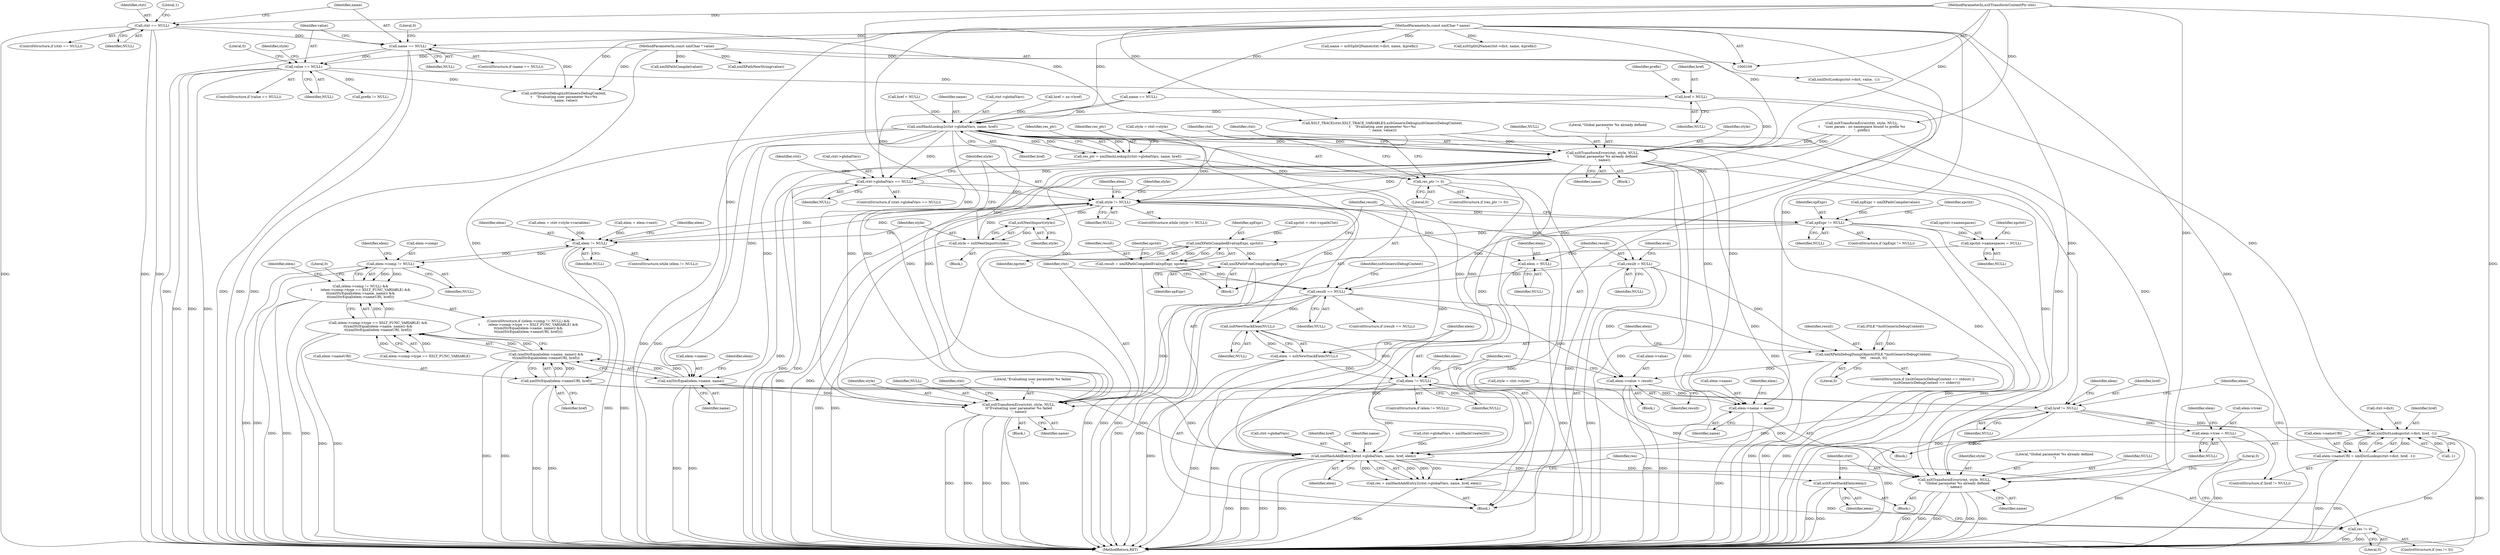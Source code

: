 digraph "0_Chrome_96dbafe288dbe2f0cc45fa3c39daf6d0c37acbab_45@pointer" {
"1000164" [label="(Call,href = NULL)"];
"1000137" [label="(Call,value == NULL)"];
"1000112" [label="(MethodParameterIn,const xmlChar * value)"];
"1000131" [label="(Call,name == NULL)"];
"1000111" [label="(MethodParameterIn,const xmlChar * name)"];
"1000124" [label="(Call,ctxt == NULL)"];
"1000110" [label="(MethodParameterIn,xsltTransformContextPtr ctxt)"];
"1000214" [label="(Call,xmlHashLookup2(ctxt->globalVars, name, href))"];
"1000212" [label="(Call,res_ptr = xmlHashLookup2(ctxt->globalVars, name, href))"];
"1000221" [label="(Call,res_ptr != 0)"];
"1000225" [label="(Call,xsltTransformError(ctxt, style, NULL,\n\t    \"Global parameter %s already defined\n\", name))"];
"1000232" [label="(Call,ctxt->globalVars == NULL)"];
"1000244" [label="(Call,style != NULL)"];
"1000256" [label="(Call,elem != NULL)"];
"1000262" [label="(Call,elem->comp != NULL)"];
"1000261" [label="(Call,(elem->comp != NULL) &&\n\t        (elem->comp->type == XSLT_FUNC_VARIABLE) &&\n\t\t(xmlStrEqual(elem->name, name)) &&\n\t\t(xmlStrEqual(elem->nameURI, href)))"];
"1000296" [label="(Call,xsltNextImport(style))"];
"1000294" [label="(Call,style = xsltNextImport(style))"];
"1000303" [label="(Call,elem = NULL)"];
"1000306" [label="(Call,result = NULL)"];
"1000437" [label="(Call,result == NULL)"];
"1000441" [label="(Call,xsltTransformError(ctxt, style, NULL,\n\t\t\"Evaluating user parameter %s failed\n\", name))"];
"1000463" [label="(Call,xmlXPathDebugDumpObject((FILE *)xsltGenericDebugContext,\n\t\t\t\t    result, 0))"];
"1000532" [label="(Call,elem->value = result)"];
"1000471" [label="(Call,xsltNewStackElem(NULL))"];
"1000469" [label="(Call,elem = xsltNewStackElem(NULL))"];
"1000474" [label="(Call,elem != NULL)"];
"1000495" [label="(Call,href != NULL)"];
"1000502" [label="(Call,xmlDictLookup(ctxt->dict, href, -1))"];
"1000498" [label="(Call,elem->nameURI = xmlDictLookup(ctxt->dict, href, -1))"];
"1000539" [label="(Call,xmlHashAddEntry2(ctxt->globalVars, name, href, elem))"];
"1000537" [label="(Call,res = xmlHashAddEntry2(ctxt->globalVars, name, href, elem))"];
"1000547" [label="(Call,res != 0)"];
"1000551" [label="(Call,xsltFreeStackElem(elem))"];
"1000553" [label="(Call,xsltTransformError(ctxt, style, NULL,\n\t    \"Global parameter %s already defined\n\", name))"];
"1000509" [label="(Call,elem->tree = NULL)"];
"1000319" [label="(Call,xpExpr != NULL)"];
"1000389" [label="(Call,xpctxt->namespaces = NULL)"];
"1000401" [label="(Call,xmlXPathCompiledEval(xpExpr, xpctxt))"];
"1000399" [label="(Call,result = xmlXPathCompiledEval(xpExpr, xpctxt))"];
"1000434" [label="(Call,xmlXPathFreeCompExpr(xpExpr))"];
"1000276" [label="(Call,xmlStrEqual(elem->name, name))"];
"1000275" [label="(Call,(xmlStrEqual(elem->name, name)) &&\n\t\t(xmlStrEqual(elem->nameURI, href)))"];
"1000267" [label="(Call,(elem->comp->type == XSLT_FUNC_VARIABLE) &&\n\t\t(xmlStrEqual(elem->name, name)) &&\n\t\t(xmlStrEqual(elem->nameURI, href)))"];
"1000478" [label="(Call,elem->name = name)"];
"1000281" [label="(Call,xmlStrEqual(elem->nameURI, href))"];
"1000396" [label="(Identifier,xpctxt)"];
"1000281" [label="(Call,xmlStrEqual(elem->nameURI, href))"];
"1000244" [label="(Call,style != NULL)"];
"1000246" [label="(Identifier,NULL)"];
"1000249" [label="(Identifier,elem)"];
"1000195" [label="(Call,href = NULL)"];
"1000228" [label="(Identifier,NULL)"];
"1000296" [label="(Call,xsltNextImport(style))"];
"1000449" [label="(Identifier,ctxt)"];
"1000500" [label="(Identifier,elem)"];
"1000142" [label="(Call,style = ctxt->style)"];
"1000282" [label="(Call,elem->nameURI)"];
"1000468" [label="(Literal,0)"];
"1000314" [label="(Call,xpExpr = xmlXPathCompile(value))"];
"1000330" [label="(Call,xpctxt = ctxt->xpathCtxt)"];
"1000549" [label="(Literal,0)"];
"1000123" [label="(ControlStructure,if (ctxt == NULL))"];
"1000155" [label="(Call,name = xsltSplitQName(ctxt->dict, name, &prefix))"];
"1000267" [label="(Call,(elem->comp->type == XSLT_FUNC_VARIABLE) &&\n\t\t(xmlStrEqual(elem->name, name)) &&\n\t\t(xmlStrEqual(elem->nameURI, href)))"];
"1000472" [label="(Identifier,NULL)"];
"1000266" [label="(Identifier,NULL)"];
"1000497" [label="(Identifier,NULL)"];
"1000258" [label="(Identifier,NULL)"];
"1000150" [label="(Call,xsltGenericDebug(xsltGenericDebugContext,\n\t    \"Evaluating user parameter %s=%s\n\", name, value))"];
"1000478" [label="(Call,elem->name = name)"];
"1000257" [label="(Identifier,elem)"];
"1000239" [label="(Identifier,ctxt)"];
"1000111" [label="(MethodParameterIn,const xmlChar * name)"];
"1000169" [label="(Identifier,prefix)"];
"1000471" [label="(Call,xsltNewStackElem(NULL))"];
"1000331" [label="(Identifier,xpctxt)"];
"1000439" [label="(Identifier,NULL)"];
"1000112" [label="(MethodParameterIn,const xmlChar * value)"];
"1000458" [label="(Identifier,xsltGenericDebugContext)"];
"1000280" [label="(Identifier,name)"];
"1000513" [label="(Identifier,NULL)"];
"1000546" [label="(ControlStructure,if (res != 0))"];
"1000297" [label="(Identifier,style)"];
"1000276" [label="(Call,xmlStrEqual(elem->name, name))"];
"1000189" [label="(Call,xsltTransformError(ctxt, style, NULL,\n\t    \"user param : no namespace bound to prefix %s\n\", prefix))"];
"1000560" [label="(Literal,0)"];
"1000212" [label="(Call,res_ptr = xmlHashLookup2(ctxt->globalVars, name, href))"];
"1000318" [label="(ControlStructure,if (xpExpr != NULL))"];
"1000236" [label="(Identifier,NULL)"];
"1000393" [label="(Identifier,NULL)"];
"1000544" [label="(Identifier,href)"];
"1000114" [label="(Block,)"];
"1000551" [label="(Call,xsltFreeStackElem(elem))"];
"1000543" [label="(Identifier,name)"];
"1000166" [label="(Identifier,NULL)"];
"1000277" [label="(Call,elem->name)"];
"1000455" [label="(ControlStructure,if ((xsltGenericDebugContext == stdout) ||\n        (xsltGenericDebugContext == stderr)))"];
"1000477" [label="(Block,)"];
"1000213" [label="(Identifier,res_ptr)"];
"1000502" [label="(Call,xmlDictLookup(ctxt->dict, href, -1))"];
"1000400" [label="(Identifier,result)"];
"1000226" [label="(Identifier,ctxt)"];
"1000320" [label="(Identifier,xpExpr)"];
"1000141" [label="(Literal,0)"];
"1000555" [label="(Identifier,style)"];
"1000445" [label="(Literal,\"Evaluating user parameter %s failed\n\")"];
"1000510" [label="(Call,elem->tree)"];
"1000516" [label="(Identifier,elem)"];
"1000261" [label="(Call,(elem->comp != NULL) &&\n\t        (elem->comp->type == XSLT_FUNC_VARIABLE) &&\n\t\t(xmlStrEqual(elem->name, name)) &&\n\t\t(xmlStrEqual(elem->nameURI, href)))"];
"1000135" [label="(Literal,0)"];
"1000129" [label="(Literal,1)"];
"1000538" [label="(Identifier,res)"];
"1000558" [label="(Identifier,name)"];
"1000233" [label="(Call,ctxt->globalVars)"];
"1000219" [label="(Identifier,href)"];
"1000147" [label="(Call,XSLT_TRACE(ctxt,XSLT_TRACE_VARIABLES,xsltGenericDebug(xsltGenericDebugContext,\n\t    \"Evaluating user parameter %s=%s\n\", name, value)))"];
"1000232" [label="(Call,ctxt->globalVars == NULL)"];
"1000469" [label="(Call,elem = xsltNewStackElem(NULL))"];
"1000275" [label="(Call,(xmlStrEqual(elem->name, name)) &&\n\t\t(xmlStrEqual(elem->nameURI, href)))"];
"1000222" [label="(Identifier,res_ptr)"];
"1000260" [label="(ControlStructure,if ((elem->comp != NULL) &&\n\t        (elem->comp->type == XSLT_FUNC_VARIABLE) &&\n\t\t(xmlStrEqual(elem->name, name)) &&\n\t\t(xmlStrEqual(elem->nameURI, href))))"];
"1000229" [label="(Literal,\"Global parameter %s already defined\n\")"];
"1000475" [label="(Identifier,elem)"];
"1000442" [label="(Identifier,ctxt)"];
"1000557" [label="(Literal,\"Global parameter %s already defined\n\")"];
"1000298" [label="(Call,style = ctxt->style)"];
"1000220" [label="(ControlStructure,if (res_ptr != 0))"];
"1000532" [label="(Call,elem->value = result)"];
"1000305" [label="(Identifier,NULL)"];
"1000470" [label="(Identifier,elem)"];
"1000473" [label="(ControlStructure,if (elem != NULL))"];
"1000126" [label="(Identifier,NULL)"];
"1000303" [label="(Call,elem = NULL)"];
"1000263" [label="(Call,elem->comp)"];
"1000132" [label="(Identifier,name)"];
"1000463" [label="(Call,xmlXPathDebugDumpObject((FILE *)xsltGenericDebugContext,\n\t\t\t\t    result, 0))"];
"1000214" [label="(Call,xmlHashLookup2(ctxt->globalVars, name, href))"];
"1000137" [label="(Call,value == NULL)"];
"1000285" [label="(Identifier,href)"];
"1000234" [label="(Identifier,ctxt)"];
"1000295" [label="(Identifier,style)"];
"1000474" [label="(Call,elem != NULL)"];
"1000255" [label="(ControlStructure,while (elem != NULL))"];
"1000256" [label="(Call,elem != NULL)"];
"1000536" [label="(Identifier,result)"];
"1000143" [label="(Identifier,style)"];
"1000507" [label="(Call,-1)"];
"1000499" [label="(Call,elem->nameURI)"];
"1000503" [label="(Call,ctxt->dict)"];
"1000550" [label="(Block,)"];
"1000262" [label="(Call,elem->comp != NULL)"];
"1000438" [label="(Identifier,result)"];
"1000138" [label="(Identifier,value)"];
"1000237" [label="(Call,ctxt->globalVars = xmlHashCreate(20))"];
"1000283" [label="(Identifier,elem)"];
"1000554" [label="(Identifier,ctxt)"];
"1000268" [label="(Call,elem->comp->type == XSLT_FUNC_VARIABLE)"];
"1000553" [label="(Call,xsltTransformError(ctxt, style, NULL,\n\t    \"Global parameter %s already defined\n\", name))"];
"1000110" [label="(MethodParameterIn,xsltTransformContextPtr ctxt)"];
"1000443" [label="(Identifier,style)"];
"1000537" [label="(Call,res = xmlHashAddEntry2(ctxt->globalVars, name, href, elem))"];
"1000539" [label="(Call,xmlHashAddEntry2(ctxt->globalVars, name, href, elem))"];
"1000545" [label="(Identifier,elem)"];
"1000552" [label="(Identifier,elem)"];
"1000223" [label="(Literal,0)"];
"1000308" [label="(Identifier,NULL)"];
"1000464" [label="(Call,(FILE *)xsltGenericDebugContext)"];
"1000206" [label="(Call,name == NULL)"];
"1000164" [label="(Call,href = NULL)"];
"1000311" [label="(Identifier,eval)"];
"1000496" [label="(Identifier,href)"];
"1000165" [label="(Identifier,href)"];
"1000511" [label="(Identifier,elem)"];
"1000495" [label="(Call,href != NULL)"];
"1000494" [label="(ControlStructure,if (href != NULL))"];
"1000498" [label="(Call,elem->nameURI = xmlDictLookup(ctxt->dict, href, -1))"];
"1000547" [label="(Call,res != 0)"];
"1000479" [label="(Call,elem->name)"];
"1000225" [label="(Call,xsltTransformError(ctxt, style, NULL,\n\t    \"Global parameter %s already defined\n\", name))"];
"1000304" [label="(Identifier,elem)"];
"1000231" [label="(ControlStructure,if (ctxt->globalVars == NULL))"];
"1000437" [label="(Call,result == NULL)"];
"1000248" [label="(Call,elem = ctxt->style->variables)"];
"1000509" [label="(Call,elem->tree = NULL)"];
"1000307" [label="(Identifier,result)"];
"1000390" [label="(Call,xpctxt->namespaces)"];
"1000289" [label="(Call,elem = elem->next)"];
"1000487" [label="(Call,xmlDictLookup(ctxt->dict, value, -1))"];
"1000548" [label="(Identifier,res)"];
"1000403" [label="(Identifier,xpctxt)"];
"1000506" [label="(Identifier,href)"];
"1000243" [label="(ControlStructure,while (style != NULL))"];
"1000476" [label="(Identifier,NULL)"];
"1000299" [label="(Identifier,style)"];
"1000533" [label="(Call,elem->value)"];
"1000124" [label="(Call,ctxt == NULL)"];
"1000399" [label="(Call,result = xmlXPathCompiledEval(xpExpr, xpctxt))"];
"1000446" [label="(Identifier,name)"];
"1000480" [label="(Identifier,elem)"];
"1000556" [label="(Identifier,NULL)"];
"1000531" [label="(Block,)"];
"1000157" [label="(Call,xsltSplitQName(ctxt->dict, name, &prefix))"];
"1000321" [label="(Identifier,NULL)"];
"1000294" [label="(Call,style = xsltNextImport(style))"];
"1000200" [label="(Call,href = ns->href)"];
"1000168" [label="(Call,prefix != NULL)"];
"1000316" [label="(Call,xmlXPathCompile(value))"];
"1000528" [label="(Call,xmlXPathNewString(value))"];
"1000227" [label="(Identifier,style)"];
"1000436" [label="(ControlStructure,if (result == NULL))"];
"1000136" [label="(ControlStructure,if (value == NULL))"];
"1000319" [label="(Call,xpExpr != NULL)"];
"1000440" [label="(Block,)"];
"1000467" [label="(Identifier,result)"];
"1000406" [label="(Identifier,xpctxt)"];
"1000131" [label="(Call,name == NULL)"];
"1000290" [label="(Identifier,elem)"];
"1000133" [label="(Identifier,NULL)"];
"1000221" [label="(Call,res_ptr != 0)"];
"1000230" [label="(Identifier,name)"];
"1000401" [label="(Call,xmlXPathCompiledEval(xpExpr, xpctxt))"];
"1000485" [label="(Identifier,elem)"];
"1000271" [label="(Identifier,elem)"];
"1000125" [label="(Identifier,ctxt)"];
"1000561" [label="(MethodReturn,RET)"];
"1000306" [label="(Call,result = NULL)"];
"1000139" [label="(Identifier,NULL)"];
"1000540" [label="(Call,ctxt->globalVars)"];
"1000247" [label="(Block,)"];
"1000224" [label="(Block,)"];
"1000288" [label="(Literal,0)"];
"1000322" [label="(Block,)"];
"1000264" [label="(Identifier,elem)"];
"1000444" [label="(Identifier,NULL)"];
"1000482" [label="(Identifier,name)"];
"1000130" [label="(ControlStructure,if (name == NULL))"];
"1000389" [label="(Call,xpctxt->namespaces = NULL)"];
"1000245" [label="(Identifier,style)"];
"1000434" [label="(Call,xmlXPathFreeCompExpr(xpExpr))"];
"1000402" [label="(Identifier,xpExpr)"];
"1000218" [label="(Identifier,name)"];
"1000435" [label="(Identifier,xpExpr)"];
"1000441" [label="(Call,xsltTransformError(ctxt, style, NULL,\n\t\t\"Evaluating user parameter %s failed\n\", name))"];
"1000215" [label="(Call,ctxt->globalVars)"];
"1000164" -> "1000114"  [label="AST: "];
"1000164" -> "1000166"  [label="CFG: "];
"1000165" -> "1000164"  [label="AST: "];
"1000166" -> "1000164"  [label="AST: "];
"1000169" -> "1000164"  [label="CFG: "];
"1000164" -> "1000561"  [label="DDG: "];
"1000137" -> "1000164"  [label="DDG: "];
"1000164" -> "1000214"  [label="DDG: "];
"1000137" -> "1000136"  [label="AST: "];
"1000137" -> "1000139"  [label="CFG: "];
"1000138" -> "1000137"  [label="AST: "];
"1000139" -> "1000137"  [label="AST: "];
"1000141" -> "1000137"  [label="CFG: "];
"1000143" -> "1000137"  [label="CFG: "];
"1000137" -> "1000561"  [label="DDG: "];
"1000137" -> "1000561"  [label="DDG: "];
"1000137" -> "1000561"  [label="DDG: "];
"1000112" -> "1000137"  [label="DDG: "];
"1000131" -> "1000137"  [label="DDG: "];
"1000137" -> "1000150"  [label="DDG: "];
"1000137" -> "1000168"  [label="DDG: "];
"1000112" -> "1000109"  [label="AST: "];
"1000112" -> "1000561"  [label="DDG: "];
"1000112" -> "1000150"  [label="DDG: "];
"1000112" -> "1000316"  [label="DDG: "];
"1000112" -> "1000487"  [label="DDG: "];
"1000112" -> "1000528"  [label="DDG: "];
"1000131" -> "1000130"  [label="AST: "];
"1000131" -> "1000133"  [label="CFG: "];
"1000132" -> "1000131"  [label="AST: "];
"1000133" -> "1000131"  [label="AST: "];
"1000135" -> "1000131"  [label="CFG: "];
"1000138" -> "1000131"  [label="CFG: "];
"1000131" -> "1000561"  [label="DDG: "];
"1000131" -> "1000561"  [label="DDG: "];
"1000131" -> "1000561"  [label="DDG: "];
"1000111" -> "1000131"  [label="DDG: "];
"1000124" -> "1000131"  [label="DDG: "];
"1000131" -> "1000150"  [label="DDG: "];
"1000111" -> "1000109"  [label="AST: "];
"1000111" -> "1000561"  [label="DDG: "];
"1000111" -> "1000150"  [label="DDG: "];
"1000111" -> "1000155"  [label="DDG: "];
"1000111" -> "1000157"  [label="DDG: "];
"1000111" -> "1000206"  [label="DDG: "];
"1000111" -> "1000214"  [label="DDG: "];
"1000111" -> "1000225"  [label="DDG: "];
"1000111" -> "1000276"  [label="DDG: "];
"1000111" -> "1000441"  [label="DDG: "];
"1000111" -> "1000478"  [label="DDG: "];
"1000111" -> "1000539"  [label="DDG: "];
"1000111" -> "1000553"  [label="DDG: "];
"1000124" -> "1000123"  [label="AST: "];
"1000124" -> "1000126"  [label="CFG: "];
"1000125" -> "1000124"  [label="AST: "];
"1000126" -> "1000124"  [label="AST: "];
"1000129" -> "1000124"  [label="CFG: "];
"1000132" -> "1000124"  [label="CFG: "];
"1000124" -> "1000561"  [label="DDG: "];
"1000124" -> "1000561"  [label="DDG: "];
"1000124" -> "1000561"  [label="DDG: "];
"1000110" -> "1000124"  [label="DDG: "];
"1000124" -> "1000147"  [label="DDG: "];
"1000110" -> "1000109"  [label="AST: "];
"1000110" -> "1000561"  [label="DDG: "];
"1000110" -> "1000147"  [label="DDG: "];
"1000110" -> "1000189"  [label="DDG: "];
"1000110" -> "1000225"  [label="DDG: "];
"1000110" -> "1000441"  [label="DDG: "];
"1000110" -> "1000553"  [label="DDG: "];
"1000214" -> "1000212"  [label="AST: "];
"1000214" -> "1000219"  [label="CFG: "];
"1000215" -> "1000214"  [label="AST: "];
"1000218" -> "1000214"  [label="AST: "];
"1000219" -> "1000214"  [label="AST: "];
"1000212" -> "1000214"  [label="CFG: "];
"1000214" -> "1000561"  [label="DDG: "];
"1000214" -> "1000561"  [label="DDG: "];
"1000214" -> "1000212"  [label="DDG: "];
"1000214" -> "1000212"  [label="DDG: "];
"1000214" -> "1000212"  [label="DDG: "];
"1000206" -> "1000214"  [label="DDG: "];
"1000200" -> "1000214"  [label="DDG: "];
"1000195" -> "1000214"  [label="DDG: "];
"1000214" -> "1000225"  [label="DDG: "];
"1000214" -> "1000232"  [label="DDG: "];
"1000214" -> "1000276"  [label="DDG: "];
"1000214" -> "1000281"  [label="DDG: "];
"1000214" -> "1000441"  [label="DDG: "];
"1000214" -> "1000478"  [label="DDG: "];
"1000214" -> "1000495"  [label="DDG: "];
"1000214" -> "1000539"  [label="DDG: "];
"1000214" -> "1000539"  [label="DDG: "];
"1000212" -> "1000114"  [label="AST: "];
"1000213" -> "1000212"  [label="AST: "];
"1000222" -> "1000212"  [label="CFG: "];
"1000212" -> "1000561"  [label="DDG: "];
"1000212" -> "1000221"  [label="DDG: "];
"1000221" -> "1000220"  [label="AST: "];
"1000221" -> "1000223"  [label="CFG: "];
"1000222" -> "1000221"  [label="AST: "];
"1000223" -> "1000221"  [label="AST: "];
"1000226" -> "1000221"  [label="CFG: "];
"1000234" -> "1000221"  [label="CFG: "];
"1000221" -> "1000561"  [label="DDG: "];
"1000221" -> "1000561"  [label="DDG: "];
"1000225" -> "1000224"  [label="AST: "];
"1000225" -> "1000230"  [label="CFG: "];
"1000226" -> "1000225"  [label="AST: "];
"1000227" -> "1000225"  [label="AST: "];
"1000228" -> "1000225"  [label="AST: "];
"1000229" -> "1000225"  [label="AST: "];
"1000230" -> "1000225"  [label="AST: "];
"1000234" -> "1000225"  [label="CFG: "];
"1000225" -> "1000561"  [label="DDG: "];
"1000225" -> "1000561"  [label="DDG: "];
"1000225" -> "1000561"  [label="DDG: "];
"1000189" -> "1000225"  [label="DDG: "];
"1000189" -> "1000225"  [label="DDG: "];
"1000147" -> "1000225"  [label="DDG: "];
"1000142" -> "1000225"  [label="DDG: "];
"1000206" -> "1000225"  [label="DDG: "];
"1000225" -> "1000232"  [label="DDG: "];
"1000225" -> "1000244"  [label="DDG: "];
"1000225" -> "1000276"  [label="DDG: "];
"1000225" -> "1000441"  [label="DDG: "];
"1000225" -> "1000441"  [label="DDG: "];
"1000225" -> "1000478"  [label="DDG: "];
"1000225" -> "1000539"  [label="DDG: "];
"1000225" -> "1000553"  [label="DDG: "];
"1000232" -> "1000231"  [label="AST: "];
"1000232" -> "1000236"  [label="CFG: "];
"1000233" -> "1000232"  [label="AST: "];
"1000236" -> "1000232"  [label="AST: "];
"1000239" -> "1000232"  [label="CFG: "];
"1000245" -> "1000232"  [label="CFG: "];
"1000232" -> "1000561"  [label="DDG: "];
"1000232" -> "1000561"  [label="DDG: "];
"1000206" -> "1000232"  [label="DDG: "];
"1000232" -> "1000244"  [label="DDG: "];
"1000232" -> "1000539"  [label="DDG: "];
"1000244" -> "1000243"  [label="AST: "];
"1000244" -> "1000246"  [label="CFG: "];
"1000245" -> "1000244"  [label="AST: "];
"1000246" -> "1000244"  [label="AST: "];
"1000249" -> "1000244"  [label="CFG: "];
"1000299" -> "1000244"  [label="CFG: "];
"1000244" -> "1000561"  [label="DDG: "];
"1000244" -> "1000561"  [label="DDG: "];
"1000189" -> "1000244"  [label="DDG: "];
"1000294" -> "1000244"  [label="DDG: "];
"1000142" -> "1000244"  [label="DDG: "];
"1000256" -> "1000244"  [label="DDG: "];
"1000244" -> "1000256"  [label="DDG: "];
"1000244" -> "1000296"  [label="DDG: "];
"1000244" -> "1000303"  [label="DDG: "];
"1000244" -> "1000306"  [label="DDG: "];
"1000244" -> "1000319"  [label="DDG: "];
"1000244" -> "1000471"  [label="DDG: "];
"1000256" -> "1000255"  [label="AST: "];
"1000256" -> "1000258"  [label="CFG: "];
"1000257" -> "1000256"  [label="AST: "];
"1000258" -> "1000256"  [label="AST: "];
"1000264" -> "1000256"  [label="CFG: "];
"1000295" -> "1000256"  [label="CFG: "];
"1000256" -> "1000561"  [label="DDG: "];
"1000256" -> "1000561"  [label="DDG: "];
"1000289" -> "1000256"  [label="DDG: "];
"1000248" -> "1000256"  [label="DDG: "];
"1000262" -> "1000256"  [label="DDG: "];
"1000256" -> "1000262"  [label="DDG: "];
"1000262" -> "1000261"  [label="AST: "];
"1000262" -> "1000266"  [label="CFG: "];
"1000263" -> "1000262"  [label="AST: "];
"1000266" -> "1000262"  [label="AST: "];
"1000271" -> "1000262"  [label="CFG: "];
"1000261" -> "1000262"  [label="CFG: "];
"1000262" -> "1000561"  [label="DDG: "];
"1000262" -> "1000561"  [label="DDG: "];
"1000262" -> "1000261"  [label="DDG: "];
"1000262" -> "1000261"  [label="DDG: "];
"1000261" -> "1000260"  [label="AST: "];
"1000261" -> "1000267"  [label="CFG: "];
"1000267" -> "1000261"  [label="AST: "];
"1000288" -> "1000261"  [label="CFG: "];
"1000290" -> "1000261"  [label="CFG: "];
"1000261" -> "1000561"  [label="DDG: "];
"1000261" -> "1000561"  [label="DDG: "];
"1000261" -> "1000561"  [label="DDG: "];
"1000267" -> "1000261"  [label="DDG: "];
"1000267" -> "1000261"  [label="DDG: "];
"1000296" -> "1000294"  [label="AST: "];
"1000296" -> "1000297"  [label="CFG: "];
"1000297" -> "1000296"  [label="AST: "];
"1000294" -> "1000296"  [label="CFG: "];
"1000296" -> "1000294"  [label="DDG: "];
"1000294" -> "1000247"  [label="AST: "];
"1000295" -> "1000294"  [label="AST: "];
"1000245" -> "1000294"  [label="CFG: "];
"1000294" -> "1000561"  [label="DDG: "];
"1000303" -> "1000114"  [label="AST: "];
"1000303" -> "1000305"  [label="CFG: "];
"1000304" -> "1000303"  [label="AST: "];
"1000305" -> "1000303"  [label="AST: "];
"1000307" -> "1000303"  [label="CFG: "];
"1000303" -> "1000561"  [label="DDG: "];
"1000306" -> "1000114"  [label="AST: "];
"1000306" -> "1000308"  [label="CFG: "];
"1000307" -> "1000306"  [label="AST: "];
"1000308" -> "1000306"  [label="AST: "];
"1000311" -> "1000306"  [label="CFG: "];
"1000306" -> "1000561"  [label="DDG: "];
"1000306" -> "1000437"  [label="DDG: "];
"1000306" -> "1000463"  [label="DDG: "];
"1000306" -> "1000532"  [label="DDG: "];
"1000437" -> "1000436"  [label="AST: "];
"1000437" -> "1000439"  [label="CFG: "];
"1000438" -> "1000437"  [label="AST: "];
"1000439" -> "1000437"  [label="AST: "];
"1000442" -> "1000437"  [label="CFG: "];
"1000458" -> "1000437"  [label="CFG: "];
"1000437" -> "1000561"  [label="DDG: "];
"1000437" -> "1000561"  [label="DDG: "];
"1000399" -> "1000437"  [label="DDG: "];
"1000319" -> "1000437"  [label="DDG: "];
"1000437" -> "1000441"  [label="DDG: "];
"1000437" -> "1000463"  [label="DDG: "];
"1000437" -> "1000471"  [label="DDG: "];
"1000437" -> "1000532"  [label="DDG: "];
"1000441" -> "1000440"  [label="AST: "];
"1000441" -> "1000446"  [label="CFG: "];
"1000442" -> "1000441"  [label="AST: "];
"1000443" -> "1000441"  [label="AST: "];
"1000444" -> "1000441"  [label="AST: "];
"1000445" -> "1000441"  [label="AST: "];
"1000446" -> "1000441"  [label="AST: "];
"1000449" -> "1000441"  [label="CFG: "];
"1000441" -> "1000561"  [label="DDG: "];
"1000441" -> "1000561"  [label="DDG: "];
"1000441" -> "1000561"  [label="DDG: "];
"1000441" -> "1000561"  [label="DDG: "];
"1000441" -> "1000561"  [label="DDG: "];
"1000189" -> "1000441"  [label="DDG: "];
"1000147" -> "1000441"  [label="DDG: "];
"1000298" -> "1000441"  [label="DDG: "];
"1000276" -> "1000441"  [label="DDG: "];
"1000463" -> "1000455"  [label="AST: "];
"1000463" -> "1000468"  [label="CFG: "];
"1000464" -> "1000463"  [label="AST: "];
"1000467" -> "1000463"  [label="AST: "];
"1000468" -> "1000463"  [label="AST: "];
"1000470" -> "1000463"  [label="CFG: "];
"1000463" -> "1000561"  [label="DDG: "];
"1000463" -> "1000561"  [label="DDG: "];
"1000463" -> "1000561"  [label="DDG: "];
"1000464" -> "1000463"  [label="DDG: "];
"1000463" -> "1000532"  [label="DDG: "];
"1000532" -> "1000531"  [label="AST: "];
"1000532" -> "1000536"  [label="CFG: "];
"1000533" -> "1000532"  [label="AST: "];
"1000536" -> "1000532"  [label="AST: "];
"1000538" -> "1000532"  [label="CFG: "];
"1000532" -> "1000561"  [label="DDG: "];
"1000532" -> "1000561"  [label="DDG: "];
"1000471" -> "1000469"  [label="AST: "];
"1000471" -> "1000472"  [label="CFG: "];
"1000472" -> "1000471"  [label="AST: "];
"1000469" -> "1000471"  [label="CFG: "];
"1000471" -> "1000469"  [label="DDG: "];
"1000471" -> "1000474"  [label="DDG: "];
"1000469" -> "1000114"  [label="AST: "];
"1000470" -> "1000469"  [label="AST: "];
"1000475" -> "1000469"  [label="CFG: "];
"1000469" -> "1000561"  [label="DDG: "];
"1000469" -> "1000474"  [label="DDG: "];
"1000474" -> "1000473"  [label="AST: "];
"1000474" -> "1000476"  [label="CFG: "];
"1000475" -> "1000474"  [label="AST: "];
"1000476" -> "1000474"  [label="AST: "];
"1000480" -> "1000474"  [label="CFG: "];
"1000538" -> "1000474"  [label="CFG: "];
"1000474" -> "1000561"  [label="DDG: "];
"1000474" -> "1000561"  [label="DDG: "];
"1000474" -> "1000495"  [label="DDG: "];
"1000474" -> "1000539"  [label="DDG: "];
"1000474" -> "1000553"  [label="DDG: "];
"1000495" -> "1000494"  [label="AST: "];
"1000495" -> "1000497"  [label="CFG: "];
"1000496" -> "1000495"  [label="AST: "];
"1000497" -> "1000495"  [label="AST: "];
"1000500" -> "1000495"  [label="CFG: "];
"1000511" -> "1000495"  [label="CFG: "];
"1000495" -> "1000561"  [label="DDG: "];
"1000281" -> "1000495"  [label="DDG: "];
"1000495" -> "1000502"  [label="DDG: "];
"1000495" -> "1000509"  [label="DDG: "];
"1000495" -> "1000539"  [label="DDG: "];
"1000495" -> "1000553"  [label="DDG: "];
"1000502" -> "1000498"  [label="AST: "];
"1000502" -> "1000507"  [label="CFG: "];
"1000503" -> "1000502"  [label="AST: "];
"1000506" -> "1000502"  [label="AST: "];
"1000507" -> "1000502"  [label="AST: "];
"1000498" -> "1000502"  [label="CFG: "];
"1000502" -> "1000561"  [label="DDG: "];
"1000502" -> "1000561"  [label="DDG: "];
"1000502" -> "1000498"  [label="DDG: "];
"1000502" -> "1000498"  [label="DDG: "];
"1000502" -> "1000498"  [label="DDG: "];
"1000487" -> "1000502"  [label="DDG: "];
"1000507" -> "1000502"  [label="DDG: "];
"1000502" -> "1000539"  [label="DDG: "];
"1000498" -> "1000494"  [label="AST: "];
"1000499" -> "1000498"  [label="AST: "];
"1000511" -> "1000498"  [label="CFG: "];
"1000498" -> "1000561"  [label="DDG: "];
"1000498" -> "1000561"  [label="DDG: "];
"1000539" -> "1000537"  [label="AST: "];
"1000539" -> "1000545"  [label="CFG: "];
"1000540" -> "1000539"  [label="AST: "];
"1000543" -> "1000539"  [label="AST: "];
"1000544" -> "1000539"  [label="AST: "];
"1000545" -> "1000539"  [label="AST: "];
"1000537" -> "1000539"  [label="CFG: "];
"1000539" -> "1000561"  [label="DDG: "];
"1000539" -> "1000561"  [label="DDG: "];
"1000539" -> "1000561"  [label="DDG: "];
"1000539" -> "1000561"  [label="DDG: "];
"1000539" -> "1000537"  [label="DDG: "];
"1000539" -> "1000537"  [label="DDG: "];
"1000539" -> "1000537"  [label="DDG: "];
"1000539" -> "1000537"  [label="DDG: "];
"1000237" -> "1000539"  [label="DDG: "];
"1000276" -> "1000539"  [label="DDG: "];
"1000281" -> "1000539"  [label="DDG: "];
"1000539" -> "1000551"  [label="DDG: "];
"1000539" -> "1000553"  [label="DDG: "];
"1000537" -> "1000114"  [label="AST: "];
"1000538" -> "1000537"  [label="AST: "];
"1000548" -> "1000537"  [label="CFG: "];
"1000537" -> "1000561"  [label="DDG: "];
"1000537" -> "1000547"  [label="DDG: "];
"1000547" -> "1000546"  [label="AST: "];
"1000547" -> "1000549"  [label="CFG: "];
"1000548" -> "1000547"  [label="AST: "];
"1000549" -> "1000547"  [label="AST: "];
"1000552" -> "1000547"  [label="CFG: "];
"1000560" -> "1000547"  [label="CFG: "];
"1000547" -> "1000561"  [label="DDG: "];
"1000547" -> "1000561"  [label="DDG: "];
"1000551" -> "1000550"  [label="AST: "];
"1000551" -> "1000552"  [label="CFG: "];
"1000552" -> "1000551"  [label="AST: "];
"1000554" -> "1000551"  [label="CFG: "];
"1000551" -> "1000561"  [label="DDG: "];
"1000551" -> "1000561"  [label="DDG: "];
"1000553" -> "1000550"  [label="AST: "];
"1000553" -> "1000558"  [label="CFG: "];
"1000554" -> "1000553"  [label="AST: "];
"1000555" -> "1000553"  [label="AST: "];
"1000556" -> "1000553"  [label="AST: "];
"1000557" -> "1000553"  [label="AST: "];
"1000558" -> "1000553"  [label="AST: "];
"1000560" -> "1000553"  [label="CFG: "];
"1000553" -> "1000561"  [label="DDG: "];
"1000553" -> "1000561"  [label="DDG: "];
"1000553" -> "1000561"  [label="DDG: "];
"1000553" -> "1000561"  [label="DDG: "];
"1000553" -> "1000561"  [label="DDG: "];
"1000189" -> "1000553"  [label="DDG: "];
"1000147" -> "1000553"  [label="DDG: "];
"1000298" -> "1000553"  [label="DDG: "];
"1000509" -> "1000477"  [label="AST: "];
"1000509" -> "1000513"  [label="CFG: "];
"1000510" -> "1000509"  [label="AST: "];
"1000513" -> "1000509"  [label="AST: "];
"1000516" -> "1000509"  [label="CFG: "];
"1000509" -> "1000561"  [label="DDG: "];
"1000509" -> "1000561"  [label="DDG: "];
"1000319" -> "1000318"  [label="AST: "];
"1000319" -> "1000321"  [label="CFG: "];
"1000320" -> "1000319"  [label="AST: "];
"1000321" -> "1000319"  [label="AST: "];
"1000331" -> "1000319"  [label="CFG: "];
"1000438" -> "1000319"  [label="CFG: "];
"1000319" -> "1000561"  [label="DDG: "];
"1000319" -> "1000561"  [label="DDG: "];
"1000314" -> "1000319"  [label="DDG: "];
"1000319" -> "1000389"  [label="DDG: "];
"1000319" -> "1000401"  [label="DDG: "];
"1000389" -> "1000322"  [label="AST: "];
"1000389" -> "1000393"  [label="CFG: "];
"1000390" -> "1000389"  [label="AST: "];
"1000393" -> "1000389"  [label="AST: "];
"1000396" -> "1000389"  [label="CFG: "];
"1000401" -> "1000399"  [label="AST: "];
"1000401" -> "1000403"  [label="CFG: "];
"1000402" -> "1000401"  [label="AST: "];
"1000403" -> "1000401"  [label="AST: "];
"1000399" -> "1000401"  [label="CFG: "];
"1000401" -> "1000561"  [label="DDG: "];
"1000401" -> "1000399"  [label="DDG: "];
"1000401" -> "1000399"  [label="DDG: "];
"1000330" -> "1000401"  [label="DDG: "];
"1000401" -> "1000434"  [label="DDG: "];
"1000399" -> "1000322"  [label="AST: "];
"1000400" -> "1000399"  [label="AST: "];
"1000406" -> "1000399"  [label="CFG: "];
"1000399" -> "1000561"  [label="DDG: "];
"1000434" -> "1000322"  [label="AST: "];
"1000434" -> "1000435"  [label="CFG: "];
"1000435" -> "1000434"  [label="AST: "];
"1000438" -> "1000434"  [label="CFG: "];
"1000434" -> "1000561"  [label="DDG: "];
"1000434" -> "1000561"  [label="DDG: "];
"1000276" -> "1000275"  [label="AST: "];
"1000276" -> "1000280"  [label="CFG: "];
"1000277" -> "1000276"  [label="AST: "];
"1000280" -> "1000276"  [label="AST: "];
"1000283" -> "1000276"  [label="CFG: "];
"1000275" -> "1000276"  [label="CFG: "];
"1000276" -> "1000561"  [label="DDG: "];
"1000276" -> "1000561"  [label="DDG: "];
"1000276" -> "1000275"  [label="DDG: "];
"1000276" -> "1000275"  [label="DDG: "];
"1000276" -> "1000478"  [label="DDG: "];
"1000275" -> "1000267"  [label="AST: "];
"1000275" -> "1000281"  [label="CFG: "];
"1000281" -> "1000275"  [label="AST: "];
"1000267" -> "1000275"  [label="CFG: "];
"1000275" -> "1000561"  [label="DDG: "];
"1000275" -> "1000561"  [label="DDG: "];
"1000275" -> "1000267"  [label="DDG: "];
"1000275" -> "1000267"  [label="DDG: "];
"1000281" -> "1000275"  [label="DDG: "];
"1000281" -> "1000275"  [label="DDG: "];
"1000267" -> "1000268"  [label="CFG: "];
"1000268" -> "1000267"  [label="AST: "];
"1000267" -> "1000561"  [label="DDG: "];
"1000267" -> "1000561"  [label="DDG: "];
"1000268" -> "1000267"  [label="DDG: "];
"1000268" -> "1000267"  [label="DDG: "];
"1000478" -> "1000477"  [label="AST: "];
"1000478" -> "1000482"  [label="CFG: "];
"1000479" -> "1000478"  [label="AST: "];
"1000482" -> "1000478"  [label="AST: "];
"1000485" -> "1000478"  [label="CFG: "];
"1000478" -> "1000561"  [label="DDG: "];
"1000281" -> "1000285"  [label="CFG: "];
"1000282" -> "1000281"  [label="AST: "];
"1000285" -> "1000281"  [label="AST: "];
"1000281" -> "1000561"  [label="DDG: "];
"1000281" -> "1000561"  [label="DDG: "];
}
